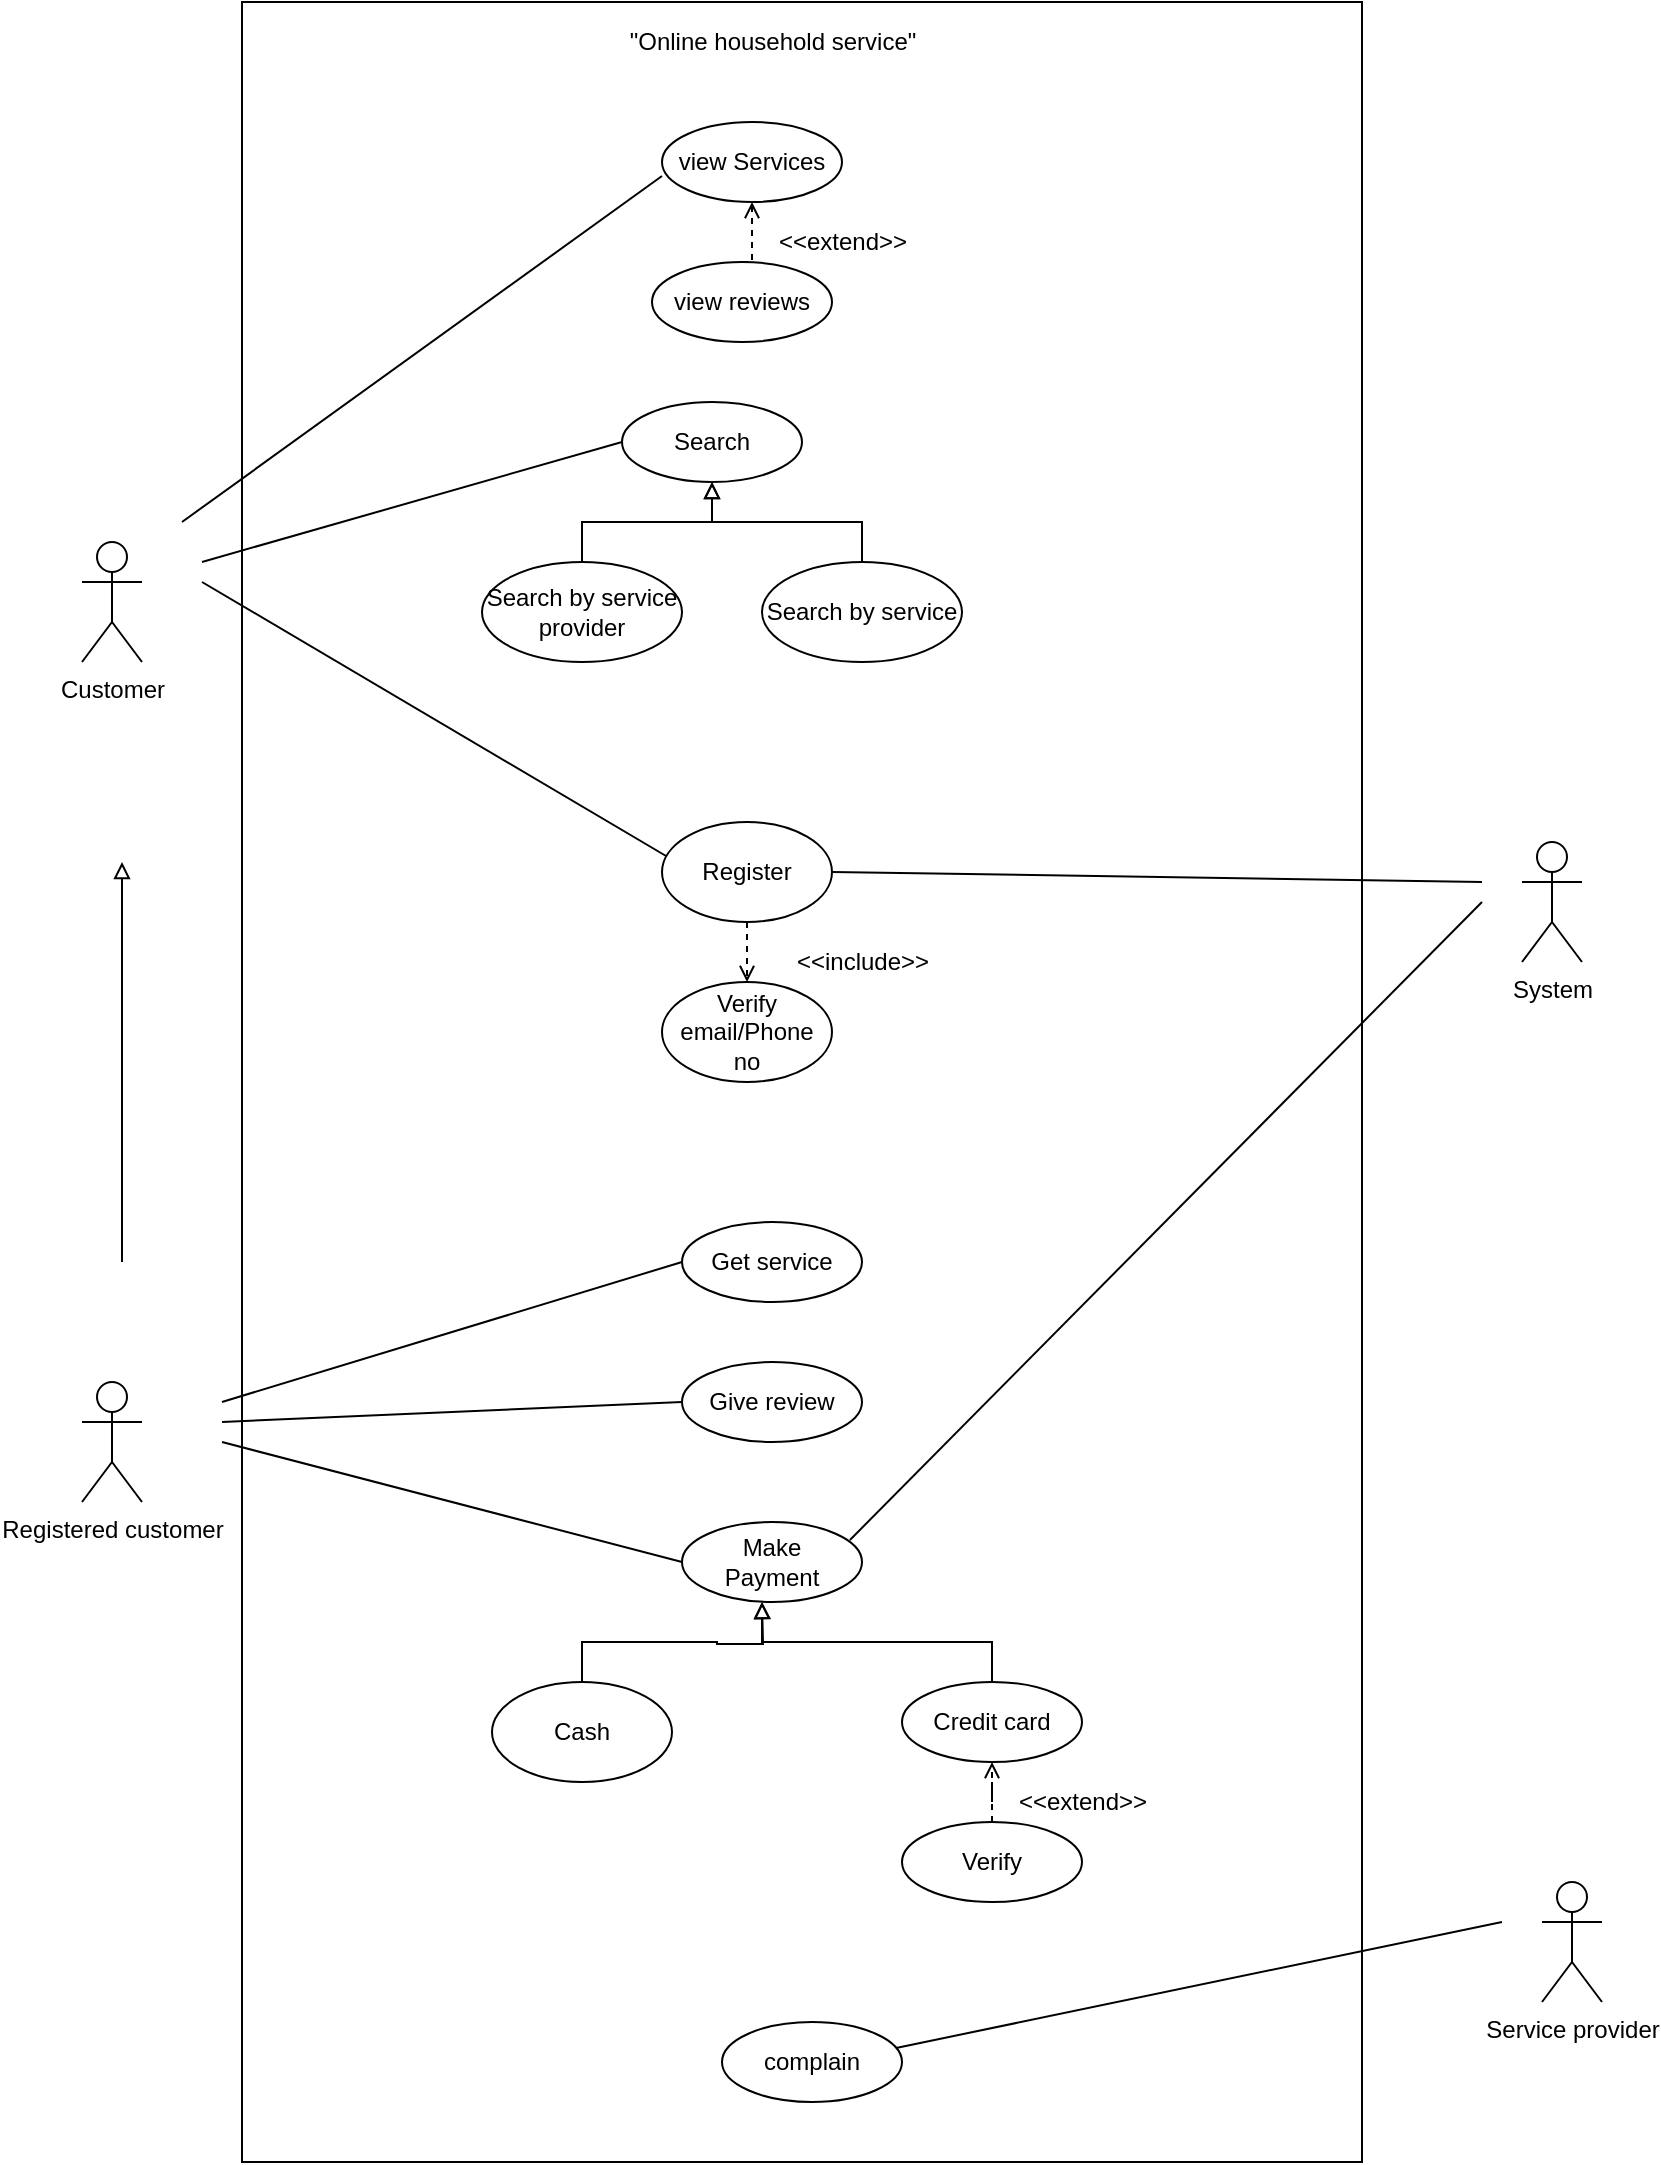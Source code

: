 <mxfile version="13.9.9" type="device"><diagram id="nX8DQAfpyqRm5iEAtHyC" name="Page-1"><mxGraphModel dx="868" dy="1610" grid="1" gridSize="10" guides="1" tooltips="1" connect="1" arrows="1" fold="1" page="1" pageScale="1" pageWidth="850" pageHeight="1100" math="0" shadow="0"><root><mxCell id="0"/><mxCell id="1" parent="0"/><mxCell id="3-BwQrtaEpTzyf2ST9az-4" value="" style="rounded=0;whiteSpace=wrap;html=1;" vertex="1" parent="1"><mxGeometry x="130" y="-10" width="560" height="1080" as="geometry"/></mxCell><mxCell id="dvg8IP3K8PmFo8lQtAXP-1" value="" style="endArrow=block;html=1;endFill=0;" parent="1" edge="1"><mxGeometry width="50" height="50" relative="1" as="geometry"><mxPoint x="70" y="620" as="sourcePoint"/><mxPoint x="70" y="420" as="targetPoint"/><Array as="points"><mxPoint x="70" y="534"/></Array></mxGeometry></mxCell><mxCell id="Lr3-6LF1HPJ-dko9l56Z-1" value="Customer" style="shape=umlActor;verticalLabelPosition=bottom;verticalAlign=top;html=1;outlineConnect=0;" parent="1" vertex="1"><mxGeometry x="50" y="260" width="30" height="60" as="geometry"/></mxCell><mxCell id="Lr3-6LF1HPJ-dko9l56Z-3" value="Registered customer&lt;br&gt;" style="shape=umlActor;verticalLabelPosition=bottom;verticalAlign=top;html=1;outlineConnect=0;" parent="1" vertex="1"><mxGeometry x="50" y="680" width="30" height="60" as="geometry"/></mxCell><mxCell id="Lr3-6LF1HPJ-dko9l56Z-4" value="Service provider&lt;br&gt;" style="shape=umlActor;verticalLabelPosition=bottom;verticalAlign=top;html=1;outlineConnect=0;" parent="1" vertex="1"><mxGeometry x="780" y="930" width="30" height="60" as="geometry"/></mxCell><mxCell id="Lr3-6LF1HPJ-dko9l56Z-5" value="System&lt;br&gt;" style="shape=umlActor;verticalLabelPosition=bottom;verticalAlign=top;html=1;outlineConnect=0;" parent="1" vertex="1"><mxGeometry x="770" y="410" width="30" height="60" as="geometry"/></mxCell><mxCell id="Lr3-6LF1HPJ-dko9l56Z-6" value="Search" style="ellipse;whiteSpace=wrap;html=1;" parent="1" vertex="1"><mxGeometry x="320" y="190" width="90" height="40" as="geometry"/></mxCell><mxCell id="Lr3-6LF1HPJ-dko9l56Z-26" style="edgeStyle=orthogonalEdgeStyle;rounded=0;orthogonalLoop=1;jettySize=auto;html=1;exitX=0.5;exitY=0;exitDx=0;exitDy=0;entryX=0.5;entryY=1;entryDx=0;entryDy=0;endArrow=block;endFill=0;" parent="1" source="Lr3-6LF1HPJ-dko9l56Z-7" target="Lr3-6LF1HPJ-dko9l56Z-6" edge="1"><mxGeometry relative="1" as="geometry"/></mxCell><mxCell id="Lr3-6LF1HPJ-dko9l56Z-7" value="Search by service provider" style="ellipse;whiteSpace=wrap;html=1;" parent="1" vertex="1"><mxGeometry x="250" y="270" width="100" height="50" as="geometry"/></mxCell><mxCell id="Lr3-6LF1HPJ-dko9l56Z-28" style="edgeStyle=orthogonalEdgeStyle;rounded=0;orthogonalLoop=1;jettySize=auto;html=1;exitX=0.5;exitY=0;exitDx=0;exitDy=0;entryX=0.5;entryY=1;entryDx=0;entryDy=0;endArrow=block;endFill=0;" parent="1" source="Lr3-6LF1HPJ-dko9l56Z-8" target="Lr3-6LF1HPJ-dko9l56Z-6" edge="1"><mxGeometry relative="1" as="geometry"/></mxCell><mxCell id="Lr3-6LF1HPJ-dko9l56Z-8" value="Search by service" style="ellipse;whiteSpace=wrap;html=1;" parent="1" vertex="1"><mxGeometry x="390" y="270" width="100" height="50" as="geometry"/></mxCell><mxCell id="Lr3-6LF1HPJ-dko9l56Z-22" style="edgeStyle=orthogonalEdgeStyle;rounded=0;orthogonalLoop=1;jettySize=auto;html=1;exitX=0.5;exitY=1;exitDx=0;exitDy=0;entryX=0.5;entryY=0;entryDx=0;entryDy=0;endArrow=open;endFill=0;dashed=1;" parent="1" source="Lr3-6LF1HPJ-dko9l56Z-19" target="Lr3-6LF1HPJ-dko9l56Z-20" edge="1"><mxGeometry relative="1" as="geometry"/></mxCell><mxCell id="Lr3-6LF1HPJ-dko9l56Z-19" value="Register" style="ellipse;whiteSpace=wrap;html=1;" parent="1" vertex="1"><mxGeometry x="340" y="400" width="85" height="50" as="geometry"/></mxCell><mxCell id="Lr3-6LF1HPJ-dko9l56Z-20" value="Verify email/Phone no" style="ellipse;whiteSpace=wrap;html=1;" parent="1" vertex="1"><mxGeometry x="340" y="480" width="85" height="50" as="geometry"/></mxCell><mxCell id="Lr3-6LF1HPJ-dko9l56Z-23" value="view Services" style="ellipse;whiteSpace=wrap;html=1;" parent="1" vertex="1"><mxGeometry x="340" y="50" width="90" height="40" as="geometry"/></mxCell><mxCell id="Lr3-6LF1HPJ-dko9l56Z-30" style="edgeStyle=orthogonalEdgeStyle;rounded=0;orthogonalLoop=1;jettySize=auto;html=1;exitX=0.5;exitY=0;exitDx=0;exitDy=0;entryX=0.5;entryY=1;entryDx=0;entryDy=0;endArrow=open;endFill=0;dashed=1;" parent="1" source="Lr3-6LF1HPJ-dko9l56Z-29" target="Lr3-6LF1HPJ-dko9l56Z-23" edge="1"><mxGeometry relative="1" as="geometry"/></mxCell><mxCell id="Lr3-6LF1HPJ-dko9l56Z-29" value="view reviews" style="ellipse;whiteSpace=wrap;html=1;" parent="1" vertex="1"><mxGeometry x="335" y="120" width="90" height="40" as="geometry"/></mxCell><mxCell id="Lr3-6LF1HPJ-dko9l56Z-31" value="Get service" style="ellipse;whiteSpace=wrap;html=1;" parent="1" vertex="1"><mxGeometry x="350" y="600" width="90" height="40" as="geometry"/></mxCell><mxCell id="Lr3-6LF1HPJ-dko9l56Z-32" value="Give review" style="ellipse;whiteSpace=wrap;html=1;" parent="1" vertex="1"><mxGeometry x="350" y="670" width="90" height="40" as="geometry"/></mxCell><mxCell id="Lr3-6LF1HPJ-dko9l56Z-33" value="Make &lt;br&gt;Payment" style="ellipse;whiteSpace=wrap;html=1;" parent="1" vertex="1"><mxGeometry x="350" y="750" width="90" height="40" as="geometry"/></mxCell><mxCell id="3-BwQrtaEpTzyf2ST9az-3" style="edgeStyle=orthogonalEdgeStyle;rounded=0;orthogonalLoop=1;jettySize=auto;html=1;exitX=0.5;exitY=0;exitDx=0;exitDy=0;endArrow=block;endFill=0;" edge="1" parent="1" source="Lr3-6LF1HPJ-dko9l56Z-35"><mxGeometry relative="1" as="geometry"><mxPoint x="390" y="790" as="targetPoint"/></mxGeometry></mxCell><mxCell id="Lr3-6LF1HPJ-dko9l56Z-35" value="Cash" style="ellipse;whiteSpace=wrap;html=1;" parent="1" vertex="1"><mxGeometry x="255" y="830" width="90" height="50" as="geometry"/></mxCell><mxCell id="Lr3-6LF1HPJ-dko9l56Z-36" value="Credit card" style="ellipse;whiteSpace=wrap;html=1;" parent="1" vertex="1"><mxGeometry x="460" y="830" width="90" height="40" as="geometry"/></mxCell><mxCell id="Lr3-6LF1HPJ-dko9l56Z-43" style="edgeStyle=orthogonalEdgeStyle;rounded=0;orthogonalLoop=1;jettySize=auto;html=1;exitX=0.5;exitY=0;exitDx=0;exitDy=0;endArrow=open;endFill=0;dashed=1;" parent="1" source="Lr3-6LF1HPJ-dko9l56Z-42" target="Lr3-6LF1HPJ-dko9l56Z-36" edge="1"><mxGeometry relative="1" as="geometry"/></mxCell><mxCell id="Lr3-6LF1HPJ-dko9l56Z-42" value="Verify" style="ellipse;whiteSpace=wrap;html=1;" parent="1" vertex="1"><mxGeometry x="460" y="900" width="90" height="40" as="geometry"/></mxCell><mxCell id="Lr3-6LF1HPJ-dko9l56Z-45" value="" style="endArrow=none;html=1;entryX=0;entryY=0.675;entryDx=0;entryDy=0;entryPerimeter=0;" parent="1" target="Lr3-6LF1HPJ-dko9l56Z-23" edge="1"><mxGeometry width="50" height="50" relative="1" as="geometry"><mxPoint x="100" y="250" as="sourcePoint"/><mxPoint x="300" y="80" as="targetPoint"/><Array as="points"/></mxGeometry></mxCell><mxCell id="Lr3-6LF1HPJ-dko9l56Z-46" value="" style="endArrow=none;html=1;entryX=0;entryY=0.5;entryDx=0;entryDy=0;" parent="1" target="Lr3-6LF1HPJ-dko9l56Z-6" edge="1"><mxGeometry width="50" height="50" relative="1" as="geometry"><mxPoint x="110" y="270" as="sourcePoint"/><mxPoint x="300" y="210" as="targetPoint"/><Array as="points"/></mxGeometry></mxCell><mxCell id="Lr3-6LF1HPJ-dko9l56Z-47" value="" style="endArrow=none;html=1;entryX=0.024;entryY=0.34;entryDx=0;entryDy=0;entryPerimeter=0;" parent="1" target="Lr3-6LF1HPJ-dko9l56Z-19" edge="1"><mxGeometry width="50" height="50" relative="1" as="geometry"><mxPoint x="110" y="280" as="sourcePoint"/><mxPoint x="330" y="410" as="targetPoint"/><Array as="points"/></mxGeometry></mxCell><mxCell id="Lr3-6LF1HPJ-dko9l56Z-49" value="" style="endArrow=none;html=1;exitX=1;exitY=0.5;exitDx=0;exitDy=0;" parent="1" source="Lr3-6LF1HPJ-dko9l56Z-19" edge="1"><mxGeometry width="50" height="50" relative="1" as="geometry"><mxPoint x="450" y="430" as="sourcePoint"/><mxPoint x="750" y="430" as="targetPoint"/></mxGeometry></mxCell><mxCell id="Lr3-6LF1HPJ-dko9l56Z-50" value="" style="endArrow=none;html=1;exitX=0;exitY=0.5;exitDx=0;exitDy=0;" parent="1" source="Lr3-6LF1HPJ-dko9l56Z-31" edge="1"><mxGeometry width="50" height="50" relative="1" as="geometry"><mxPoint x="340" y="620" as="sourcePoint"/><mxPoint x="120" y="690" as="targetPoint"/></mxGeometry></mxCell><mxCell id="Lr3-6LF1HPJ-dko9l56Z-51" value="" style="endArrow=none;html=1;exitX=0;exitY=0.5;exitDx=0;exitDy=0;" parent="1" source="Lr3-6LF1HPJ-dko9l56Z-32" edge="1"><mxGeometry width="50" height="50" relative="1" as="geometry"><mxPoint x="340" y="690" as="sourcePoint"/><mxPoint x="120" y="700" as="targetPoint"/></mxGeometry></mxCell><mxCell id="Lr3-6LF1HPJ-dko9l56Z-52" value="" style="endArrow=none;html=1;exitX=0;exitY=0.5;exitDx=0;exitDy=0;" parent="1" source="Lr3-6LF1HPJ-dko9l56Z-33" edge="1"><mxGeometry width="50" height="50" relative="1" as="geometry"><mxPoint x="340" y="760" as="sourcePoint"/><mxPoint x="120" y="710" as="targetPoint"/></mxGeometry></mxCell><mxCell id="Lr3-6LF1HPJ-dko9l56Z-53" value="" style="endArrow=none;html=1;exitX=0.933;exitY=0.225;exitDx=0;exitDy=0;exitPerimeter=0;" parent="1" source="Lr3-6LF1HPJ-dko9l56Z-33" edge="1"><mxGeometry width="50" height="50" relative="1" as="geometry"><mxPoint x="460" y="750" as="sourcePoint"/><mxPoint x="750" y="440" as="targetPoint"/><Array as="points"/></mxGeometry></mxCell><mxCell id="Lr3-6LF1HPJ-dko9l56Z-55" value="complain" style="ellipse;whiteSpace=wrap;html=1;" parent="1" vertex="1"><mxGeometry x="370" y="1000" width="90" height="40" as="geometry"/></mxCell><mxCell id="Lr3-6LF1HPJ-dko9l56Z-56" value="" style="endArrow=none;html=1;exitX=0.967;exitY=0.325;exitDx=0;exitDy=0;exitPerimeter=0;" parent="1" source="Lr3-6LF1HPJ-dko9l56Z-55" edge="1"><mxGeometry width="50" height="50" relative="1" as="geometry"><mxPoint x="470" y="1010" as="sourcePoint"/><mxPoint x="760" y="950" as="targetPoint"/><Array as="points"/></mxGeometry></mxCell><mxCell id="Lr3-6LF1HPJ-dko9l56Z-59" value="&amp;lt;&amp;lt;include&amp;gt;&amp;gt;" style="text;html=1;align=center;verticalAlign=middle;resizable=0;points=[];autosize=1;" parent="1" vertex="1"><mxGeometry x="400" y="460" width="80" height="20" as="geometry"/></mxCell><mxCell id="Lr3-6LF1HPJ-dko9l56Z-60" value="&amp;lt;&amp;lt;extend&amp;gt;&amp;gt;" style="text;html=1;align=center;verticalAlign=middle;resizable=0;points=[];autosize=1;" parent="1" vertex="1"><mxGeometry x="390" y="100" width="80" height="20" as="geometry"/></mxCell><mxCell id="Lr3-6LF1HPJ-dko9l56Z-61" value="&amp;lt;&amp;lt;extend&amp;gt;&amp;gt;" style="text;html=1;align=center;verticalAlign=middle;resizable=0;points=[];autosize=1;" parent="1" vertex="1"><mxGeometry x="510" y="880" width="80" height="20" as="geometry"/></mxCell><mxCell id="3-BwQrtaEpTzyf2ST9az-1" style="edgeStyle=orthogonalEdgeStyle;rounded=0;orthogonalLoop=1;jettySize=auto;html=1;exitX=0.5;exitY=0;exitDx=0;exitDy=0;entryX=0.5;entryY=1;entryDx=0;entryDy=0;endArrow=block;endFill=0;" edge="1" parent="1" source="Lr3-6LF1HPJ-dko9l56Z-36"><mxGeometry relative="1" as="geometry"><mxPoint x="465" y="830" as="sourcePoint"/><mxPoint x="390" y="790" as="targetPoint"/><Array as="points"><mxPoint x="505" y="810"/><mxPoint x="390" y="810"/></Array></mxGeometry></mxCell><mxCell id="3-BwQrtaEpTzyf2ST9az-6" value="&quot;Online household service&quot;" style="text;html=1;align=center;verticalAlign=middle;resizable=0;points=[];autosize=1;" vertex="1" parent="1"><mxGeometry x="315" width="160" height="20" as="geometry"/></mxCell></root></mxGraphModel></diagram></mxfile>